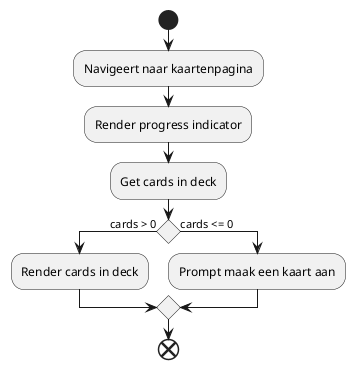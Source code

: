 @startuml

start

:Navigeert naar kaartenpagina;

:Render progress indicator;

:Get cards in deck;

if () then (cards > 0)

:Render cards in deck;

else (cards <= 0)

:Prompt maak een kaart aan;

endif

end

@enduml
